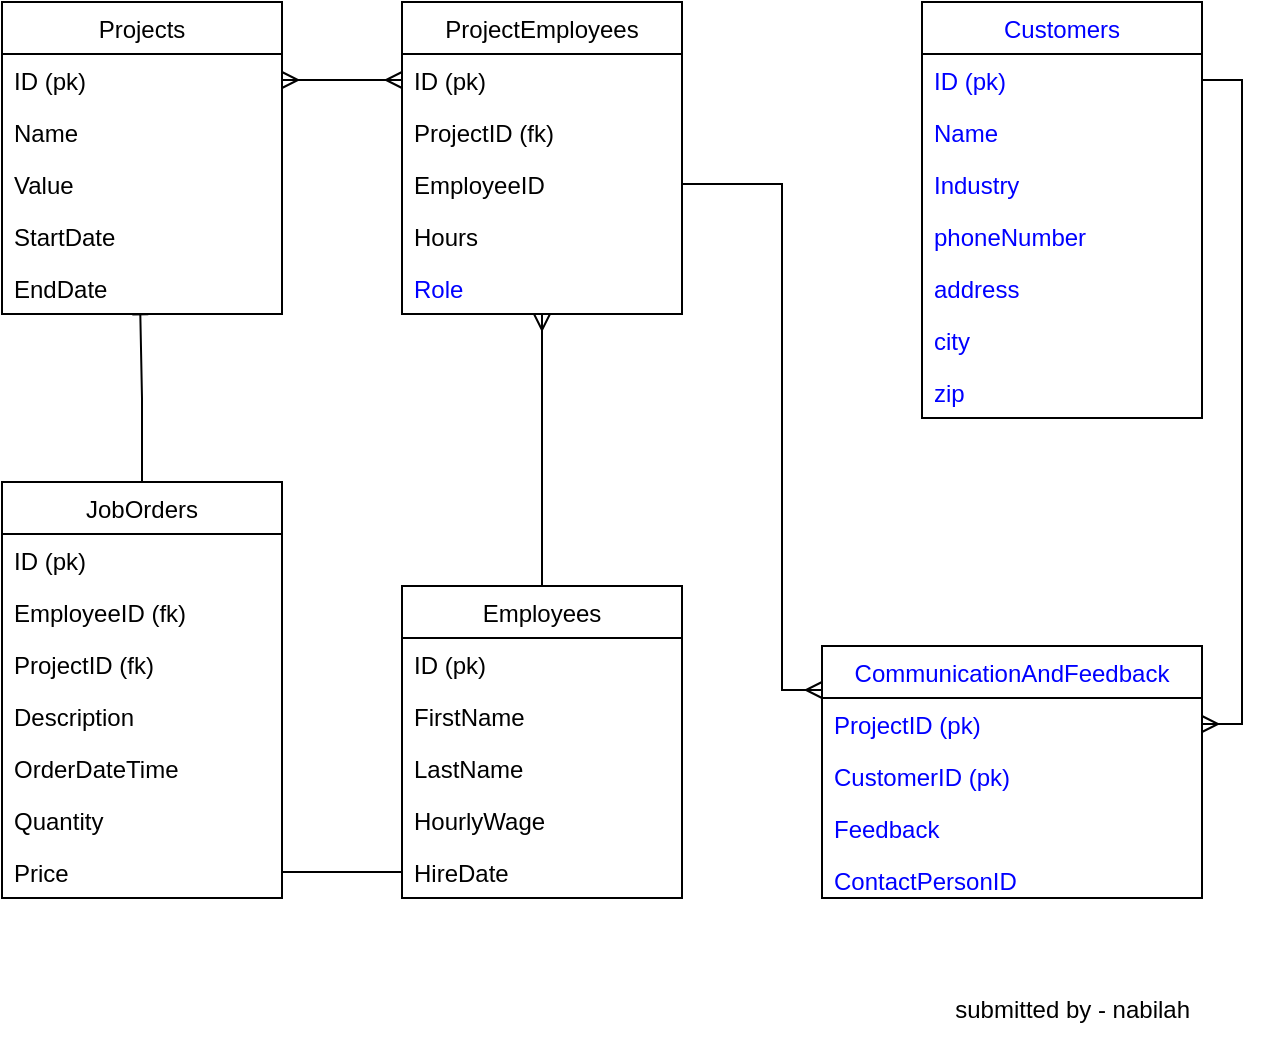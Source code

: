 <mxfile version="16.6.5" type="github">
  <diagram id="C5RBs43oDa-KdzZeNtuy" name="Page-1">
    <mxGraphModel dx="1038" dy="524" grid="1" gridSize="10" guides="1" tooltips="1" connect="1" arrows="1" fold="1" page="1" pageScale="1" pageWidth="827" pageHeight="1169" math="0" shadow="0">
      <root>
        <mxCell id="WIyWlLk6GJQsqaUBKTNV-0" />
        <mxCell id="WIyWlLk6GJQsqaUBKTNV-1" parent="WIyWlLk6GJQsqaUBKTNV-0" />
        <mxCell id="tukEbyryO6CjF0z3qokf-2" value="Projects" style="swimlane;fontStyle=0;childLayout=stackLayout;horizontal=1;startSize=26;fillColor=none;horizontalStack=0;resizeParent=1;resizeParentMax=0;resizeLast=0;collapsible=1;marginBottom=0;" vertex="1" parent="WIyWlLk6GJQsqaUBKTNV-1">
          <mxGeometry x="120" y="190" width="140" height="156" as="geometry">
            <mxRectangle x="210" y="170" width="80" height="26" as="alternateBounds" />
          </mxGeometry>
        </mxCell>
        <mxCell id="tukEbyryO6CjF0z3qokf-3" value="ID (pk)" style="text;strokeColor=none;fillColor=none;align=left;verticalAlign=top;spacingLeft=4;spacingRight=4;overflow=hidden;rotatable=0;points=[[0,0.5],[1,0.5]];portConstraint=eastwest;" vertex="1" parent="tukEbyryO6CjF0z3qokf-2">
          <mxGeometry y="26" width="140" height="26" as="geometry" />
        </mxCell>
        <mxCell id="tukEbyryO6CjF0z3qokf-4" value="Name" style="text;strokeColor=none;fillColor=none;align=left;verticalAlign=top;spacingLeft=4;spacingRight=4;overflow=hidden;rotatable=0;points=[[0,0.5],[1,0.5]];portConstraint=eastwest;" vertex="1" parent="tukEbyryO6CjF0z3qokf-2">
          <mxGeometry y="52" width="140" height="26" as="geometry" />
        </mxCell>
        <mxCell id="tukEbyryO6CjF0z3qokf-5" value="Value" style="text;strokeColor=none;fillColor=none;align=left;verticalAlign=top;spacingLeft=4;spacingRight=4;overflow=hidden;rotatable=0;points=[[0,0.5],[1,0.5]];portConstraint=eastwest;" vertex="1" parent="tukEbyryO6CjF0z3qokf-2">
          <mxGeometry y="78" width="140" height="26" as="geometry" />
        </mxCell>
        <mxCell id="tukEbyryO6CjF0z3qokf-6" value="StartDate" style="text;strokeColor=none;fillColor=none;align=left;verticalAlign=top;spacingLeft=4;spacingRight=4;overflow=hidden;rotatable=0;points=[[0,0.5],[1,0.5]];portConstraint=eastwest;" vertex="1" parent="tukEbyryO6CjF0z3qokf-2">
          <mxGeometry y="104" width="140" height="26" as="geometry" />
        </mxCell>
        <mxCell id="tukEbyryO6CjF0z3qokf-7" value="EndDate" style="text;strokeColor=none;fillColor=none;align=left;verticalAlign=top;spacingLeft=4;spacingRight=4;overflow=hidden;rotatable=0;points=[[0,0.5],[1,0.5]];portConstraint=eastwest;" vertex="1" parent="tukEbyryO6CjF0z3qokf-2">
          <mxGeometry y="130" width="140" height="26" as="geometry" />
        </mxCell>
        <mxCell id="tukEbyryO6CjF0z3qokf-53" style="edgeStyle=orthogonalEdgeStyle;rounded=0;orthogonalLoop=1;jettySize=auto;html=1;exitX=0.5;exitY=0;exitDx=0;exitDy=0;entryX=0.494;entryY=1.008;entryDx=0;entryDy=0;entryPerimeter=0;endArrow=baseDash;endFill=0;" edge="1" parent="WIyWlLk6GJQsqaUBKTNV-1" source="tukEbyryO6CjF0z3qokf-8" target="tukEbyryO6CjF0z3qokf-7">
          <mxGeometry relative="1" as="geometry" />
        </mxCell>
        <mxCell id="tukEbyryO6CjF0z3qokf-8" value="JobOrders" style="swimlane;fontStyle=0;childLayout=stackLayout;horizontal=1;startSize=26;fillColor=none;horizontalStack=0;resizeParent=1;resizeParentMax=0;resizeLast=0;collapsible=1;marginBottom=0;" vertex="1" parent="WIyWlLk6GJQsqaUBKTNV-1">
          <mxGeometry x="120" y="430" width="140" height="208" as="geometry">
            <mxRectangle x="210" y="170" width="80" height="26" as="alternateBounds" />
          </mxGeometry>
        </mxCell>
        <mxCell id="tukEbyryO6CjF0z3qokf-9" value="ID (pk)" style="text;strokeColor=none;fillColor=none;align=left;verticalAlign=top;spacingLeft=4;spacingRight=4;overflow=hidden;rotatable=0;points=[[0,0.5],[1,0.5]];portConstraint=eastwest;" vertex="1" parent="tukEbyryO6CjF0z3qokf-8">
          <mxGeometry y="26" width="140" height="26" as="geometry" />
        </mxCell>
        <mxCell id="tukEbyryO6CjF0z3qokf-10" value="EmployeeID (fk)" style="text;strokeColor=none;fillColor=none;align=left;verticalAlign=top;spacingLeft=4;spacingRight=4;overflow=hidden;rotatable=0;points=[[0,0.5],[1,0.5]];portConstraint=eastwest;" vertex="1" parent="tukEbyryO6CjF0z3qokf-8">
          <mxGeometry y="52" width="140" height="26" as="geometry" />
        </mxCell>
        <mxCell id="tukEbyryO6CjF0z3qokf-11" value="ProjectID (fk)" style="text;strokeColor=none;fillColor=none;align=left;verticalAlign=top;spacingLeft=4;spacingRight=4;overflow=hidden;rotatable=0;points=[[0,0.5],[1,0.5]];portConstraint=eastwest;" vertex="1" parent="tukEbyryO6CjF0z3qokf-8">
          <mxGeometry y="78" width="140" height="26" as="geometry" />
        </mxCell>
        <mxCell id="tukEbyryO6CjF0z3qokf-12" value="Description" style="text;strokeColor=none;fillColor=none;align=left;verticalAlign=top;spacingLeft=4;spacingRight=4;overflow=hidden;rotatable=0;points=[[0,0.5],[1,0.5]];portConstraint=eastwest;" vertex="1" parent="tukEbyryO6CjF0z3qokf-8">
          <mxGeometry y="104" width="140" height="26" as="geometry" />
        </mxCell>
        <mxCell id="tukEbyryO6CjF0z3qokf-13" value="OrderDateTime" style="text;strokeColor=none;fillColor=none;align=left;verticalAlign=top;spacingLeft=4;spacingRight=4;overflow=hidden;rotatable=0;points=[[0,0.5],[1,0.5]];portConstraint=eastwest;" vertex="1" parent="tukEbyryO6CjF0z3qokf-8">
          <mxGeometry y="130" width="140" height="26" as="geometry" />
        </mxCell>
        <mxCell id="tukEbyryO6CjF0z3qokf-14" value="Quantity" style="text;strokeColor=none;fillColor=none;align=left;verticalAlign=top;spacingLeft=4;spacingRight=4;overflow=hidden;rotatable=0;points=[[0,0.5],[1,0.5]];portConstraint=eastwest;" vertex="1" parent="tukEbyryO6CjF0z3qokf-8">
          <mxGeometry y="156" width="140" height="26" as="geometry" />
        </mxCell>
        <mxCell id="tukEbyryO6CjF0z3qokf-15" value="Price" style="text;strokeColor=none;fillColor=none;align=left;verticalAlign=top;spacingLeft=4;spacingRight=4;overflow=hidden;rotatable=0;points=[[0,0.5],[1,0.5]];portConstraint=eastwest;" vertex="1" parent="tukEbyryO6CjF0z3qokf-8">
          <mxGeometry y="182" width="140" height="26" as="geometry" />
        </mxCell>
        <mxCell id="tukEbyryO6CjF0z3qokf-58" style="edgeStyle=orthogonalEdgeStyle;rounded=0;orthogonalLoop=1;jettySize=auto;html=1;exitX=0.5;exitY=0;exitDx=0;exitDy=0;entryX=0.5;entryY=1;entryDx=0;entryDy=0;endArrow=ERmany;endFill=0;" edge="1" parent="WIyWlLk6GJQsqaUBKTNV-1" source="tukEbyryO6CjF0z3qokf-16" target="tukEbyryO6CjF0z3qokf-22">
          <mxGeometry relative="1" as="geometry" />
        </mxCell>
        <mxCell id="tukEbyryO6CjF0z3qokf-16" value="Employees" style="swimlane;fontStyle=0;childLayout=stackLayout;horizontal=1;startSize=26;fillColor=none;horizontalStack=0;resizeParent=1;resizeParentMax=0;resizeLast=0;collapsible=1;marginBottom=0;" vertex="1" parent="WIyWlLk6GJQsqaUBKTNV-1">
          <mxGeometry x="320" y="482" width="140" height="156" as="geometry">
            <mxRectangle x="210" y="170" width="80" height="26" as="alternateBounds" />
          </mxGeometry>
        </mxCell>
        <mxCell id="tukEbyryO6CjF0z3qokf-17" value="ID (pk)" style="text;strokeColor=none;fillColor=none;align=left;verticalAlign=top;spacingLeft=4;spacingRight=4;overflow=hidden;rotatable=0;points=[[0,0.5],[1,0.5]];portConstraint=eastwest;" vertex="1" parent="tukEbyryO6CjF0z3qokf-16">
          <mxGeometry y="26" width="140" height="26" as="geometry" />
        </mxCell>
        <mxCell id="tukEbyryO6CjF0z3qokf-18" value="FirstName" style="text;strokeColor=none;fillColor=none;align=left;verticalAlign=top;spacingLeft=4;spacingRight=4;overflow=hidden;rotatable=0;points=[[0,0.5],[1,0.5]];portConstraint=eastwest;" vertex="1" parent="tukEbyryO6CjF0z3qokf-16">
          <mxGeometry y="52" width="140" height="26" as="geometry" />
        </mxCell>
        <mxCell id="tukEbyryO6CjF0z3qokf-19" value="LastName" style="text;strokeColor=none;fillColor=none;align=left;verticalAlign=top;spacingLeft=4;spacingRight=4;overflow=hidden;rotatable=0;points=[[0,0.5],[1,0.5]];portConstraint=eastwest;" vertex="1" parent="tukEbyryO6CjF0z3qokf-16">
          <mxGeometry y="78" width="140" height="26" as="geometry" />
        </mxCell>
        <mxCell id="tukEbyryO6CjF0z3qokf-20" value="HourlyWage" style="text;strokeColor=none;fillColor=none;align=left;verticalAlign=top;spacingLeft=4;spacingRight=4;overflow=hidden;rotatable=0;points=[[0,0.5],[1,0.5]];portConstraint=eastwest;" vertex="1" parent="tukEbyryO6CjF0z3qokf-16">
          <mxGeometry y="104" width="140" height="26" as="geometry" />
        </mxCell>
        <mxCell id="tukEbyryO6CjF0z3qokf-21" value="HireDate" style="text;strokeColor=none;fillColor=none;align=left;verticalAlign=top;spacingLeft=4;spacingRight=4;overflow=hidden;rotatable=0;points=[[0,0.5],[1,0.5]];portConstraint=eastwest;" vertex="1" parent="tukEbyryO6CjF0z3qokf-16">
          <mxGeometry y="130" width="140" height="26" as="geometry" />
        </mxCell>
        <mxCell id="tukEbyryO6CjF0z3qokf-22" value="ProjectEmployees" style="swimlane;fontStyle=0;childLayout=stackLayout;horizontal=1;startSize=26;fillColor=none;horizontalStack=0;resizeParent=1;resizeParentMax=0;resizeLast=0;collapsible=1;marginBottom=0;" vertex="1" parent="WIyWlLk6GJQsqaUBKTNV-1">
          <mxGeometry x="320" y="190" width="140" height="156" as="geometry">
            <mxRectangle x="210" y="170" width="80" height="26" as="alternateBounds" />
          </mxGeometry>
        </mxCell>
        <mxCell id="tukEbyryO6CjF0z3qokf-23" value="ID (pk)" style="text;strokeColor=none;fillColor=none;align=left;verticalAlign=top;spacingLeft=4;spacingRight=4;overflow=hidden;rotatable=0;points=[[0,0.5],[1,0.5]];portConstraint=eastwest;" vertex="1" parent="tukEbyryO6CjF0z3qokf-22">
          <mxGeometry y="26" width="140" height="26" as="geometry" />
        </mxCell>
        <mxCell id="tukEbyryO6CjF0z3qokf-24" value="ProjectID (fk)" style="text;strokeColor=none;fillColor=none;align=left;verticalAlign=top;spacingLeft=4;spacingRight=4;overflow=hidden;rotatable=0;points=[[0,0.5],[1,0.5]];portConstraint=eastwest;" vertex="1" parent="tukEbyryO6CjF0z3qokf-22">
          <mxGeometry y="52" width="140" height="26" as="geometry" />
        </mxCell>
        <mxCell id="tukEbyryO6CjF0z3qokf-25" value="EmployeeID" style="text;strokeColor=none;fillColor=none;align=left;verticalAlign=top;spacingLeft=4;spacingRight=4;overflow=hidden;rotatable=0;points=[[0,0.5],[1,0.5]];portConstraint=eastwest;" vertex="1" parent="tukEbyryO6CjF0z3qokf-22">
          <mxGeometry y="78" width="140" height="26" as="geometry" />
        </mxCell>
        <mxCell id="tukEbyryO6CjF0z3qokf-27" value="Hours" style="text;strokeColor=none;fillColor=none;align=left;verticalAlign=top;spacingLeft=4;spacingRight=4;overflow=hidden;rotatable=0;points=[[0,0.5],[1,0.5]];portConstraint=eastwest;" vertex="1" parent="tukEbyryO6CjF0z3qokf-22">
          <mxGeometry y="104" width="140" height="26" as="geometry" />
        </mxCell>
        <mxCell id="tukEbyryO6CjF0z3qokf-52" value="Role" style="text;align=left;verticalAlign=top;spacingLeft=4;spacingRight=4;overflow=hidden;rotatable=0;points=[[0,0.5],[1,0.5]];portConstraint=eastwest;fontColor=#0000FF;" vertex="1" parent="tukEbyryO6CjF0z3qokf-22">
          <mxGeometry y="130" width="140" height="26" as="geometry" />
        </mxCell>
        <mxCell id="tukEbyryO6CjF0z3qokf-28" value="Customers" style="swimlane;fontStyle=0;childLayout=stackLayout;horizontal=1;startSize=26;horizontalStack=0;resizeParent=1;resizeParentMax=0;resizeLast=0;collapsible=1;marginBottom=0;fontColor=#0000FF;" vertex="1" parent="WIyWlLk6GJQsqaUBKTNV-1">
          <mxGeometry x="580" y="190" width="140" height="208" as="geometry">
            <mxRectangle x="210" y="170" width="80" height="26" as="alternateBounds" />
          </mxGeometry>
        </mxCell>
        <mxCell id="tukEbyryO6CjF0z3qokf-29" value="ID (pk)" style="text;strokeColor=none;fillColor=none;align=left;verticalAlign=top;spacingLeft=4;spacingRight=4;overflow=hidden;rotatable=0;points=[[0,0.5],[1,0.5]];portConstraint=eastwest;fontColor=#0000FF;" vertex="1" parent="tukEbyryO6CjF0z3qokf-28">
          <mxGeometry y="26" width="140" height="26" as="geometry" />
        </mxCell>
        <mxCell id="tukEbyryO6CjF0z3qokf-30" value="Name" style="text;strokeColor=none;fillColor=none;align=left;verticalAlign=top;spacingLeft=4;spacingRight=4;overflow=hidden;rotatable=0;points=[[0,0.5],[1,0.5]];portConstraint=eastwest;fontColor=#0000FF;" vertex="1" parent="tukEbyryO6CjF0z3qokf-28">
          <mxGeometry y="52" width="140" height="26" as="geometry" />
        </mxCell>
        <mxCell id="tukEbyryO6CjF0z3qokf-31" value="Industry" style="text;strokeColor=none;fillColor=none;align=left;verticalAlign=top;spacingLeft=4;spacingRight=4;overflow=hidden;rotatable=0;points=[[0,0.5],[1,0.5]];portConstraint=eastwest;fontColor=#0000FF;" vertex="1" parent="tukEbyryO6CjF0z3qokf-28">
          <mxGeometry y="78" width="140" height="26" as="geometry" />
        </mxCell>
        <mxCell id="tukEbyryO6CjF0z3qokf-32" value="phoneNumber" style="text;strokeColor=none;fillColor=none;align=left;verticalAlign=top;spacingLeft=4;spacingRight=4;overflow=hidden;rotatable=0;points=[[0,0.5],[1,0.5]];portConstraint=eastwest;fontColor=#0000FF;" vertex="1" parent="tukEbyryO6CjF0z3qokf-28">
          <mxGeometry y="104" width="140" height="26" as="geometry" />
        </mxCell>
        <mxCell id="tukEbyryO6CjF0z3qokf-33" value="address" style="text;strokeColor=none;fillColor=none;align=left;verticalAlign=top;spacingLeft=4;spacingRight=4;overflow=hidden;rotatable=0;points=[[0,0.5],[1,0.5]];portConstraint=eastwest;fontColor=#0000FF;" vertex="1" parent="tukEbyryO6CjF0z3qokf-28">
          <mxGeometry y="130" width="140" height="26" as="geometry" />
        </mxCell>
        <mxCell id="tukEbyryO6CjF0z3qokf-34" value="city" style="text;strokeColor=none;fillColor=none;align=left;verticalAlign=top;spacingLeft=4;spacingRight=4;overflow=hidden;rotatable=0;points=[[0,0.5],[1,0.5]];portConstraint=eastwest;fontColor=#0000FF;" vertex="1" parent="tukEbyryO6CjF0z3qokf-28">
          <mxGeometry y="156" width="140" height="26" as="geometry" />
        </mxCell>
        <mxCell id="tukEbyryO6CjF0z3qokf-35" value="zip" style="text;strokeColor=none;fillColor=none;align=left;verticalAlign=top;spacingLeft=4;spacingRight=4;overflow=hidden;rotatable=0;points=[[0,0.5],[1,0.5]];portConstraint=eastwest;fontColor=#0000FF;" vertex="1" parent="tukEbyryO6CjF0z3qokf-28">
          <mxGeometry y="182" width="140" height="26" as="geometry" />
        </mxCell>
        <mxCell id="tukEbyryO6CjF0z3qokf-36" value="CommunicationAndFeedback" style="swimlane;fontStyle=0;childLayout=stackLayout;horizontal=1;startSize=26;fillColor=none;horizontalStack=0;resizeParent=1;resizeParentMax=0;resizeLast=0;collapsible=1;marginBottom=0;fontColor=#0000FF;" vertex="1" parent="WIyWlLk6GJQsqaUBKTNV-1">
          <mxGeometry x="530" y="512" width="190" height="126" as="geometry">
            <mxRectangle x="210" y="170" width="80" height="26" as="alternateBounds" />
          </mxGeometry>
        </mxCell>
        <mxCell id="tukEbyryO6CjF0z3qokf-37" value="ProjectID (pk)" style="text;strokeColor=none;fillColor=none;align=left;verticalAlign=top;spacingLeft=4;spacingRight=4;overflow=hidden;rotatable=0;points=[[0,0.5],[1,0.5]];portConstraint=eastwest;fontColor=#0000FF;" vertex="1" parent="tukEbyryO6CjF0z3qokf-36">
          <mxGeometry y="26" width="190" height="26" as="geometry" />
        </mxCell>
        <mxCell id="tukEbyryO6CjF0z3qokf-44" value="CustomerID (pk)" style="text;strokeColor=none;fillColor=none;align=left;verticalAlign=top;spacingLeft=4;spacingRight=4;overflow=hidden;rotatable=0;points=[[0,0.5],[1,0.5]];portConstraint=eastwest;fontColor=#0000FF;" vertex="1" parent="tukEbyryO6CjF0z3qokf-36">
          <mxGeometry y="52" width="190" height="26" as="geometry" />
        </mxCell>
        <mxCell id="tukEbyryO6CjF0z3qokf-38" value="Feedback" style="text;strokeColor=none;fillColor=none;align=left;verticalAlign=top;spacingLeft=4;spacingRight=4;overflow=hidden;rotatable=0;points=[[0,0.5],[1,0.5]];portConstraint=eastwest;fontColor=#0000FF;" vertex="1" parent="tukEbyryO6CjF0z3qokf-36">
          <mxGeometry y="78" width="190" height="26" as="geometry" />
        </mxCell>
        <mxCell id="tukEbyryO6CjF0z3qokf-39" value="ContactPersonID" style="text;strokeColor=none;fillColor=none;align=left;verticalAlign=top;spacingLeft=4;spacingRight=4;overflow=hidden;rotatable=0;points=[[0,0.5],[1,0.5]];portConstraint=eastwest;fontColor=#0000FF;" vertex="1" parent="tukEbyryO6CjF0z3qokf-36">
          <mxGeometry y="104" width="190" height="22" as="geometry" />
        </mxCell>
        <mxCell id="tukEbyryO6CjF0z3qokf-54" style="edgeStyle=orthogonalEdgeStyle;rounded=0;orthogonalLoop=1;jettySize=auto;html=1;exitX=1;exitY=0.5;exitDx=0;exitDy=0;entryX=1;entryY=0.5;entryDx=0;entryDy=0;endArrow=ERmany;endFill=0;" edge="1" parent="WIyWlLk6GJQsqaUBKTNV-1" source="tukEbyryO6CjF0z3qokf-29" target="tukEbyryO6CjF0z3qokf-37">
          <mxGeometry relative="1" as="geometry" />
        </mxCell>
        <mxCell id="tukEbyryO6CjF0z3qokf-55" style="edgeStyle=orthogonalEdgeStyle;rounded=0;orthogonalLoop=1;jettySize=auto;html=1;exitX=1;exitY=0.5;exitDx=0;exitDy=0;endArrow=ERmany;endFill=0;" edge="1" parent="WIyWlLk6GJQsqaUBKTNV-1" source="tukEbyryO6CjF0z3qokf-25">
          <mxGeometry relative="1" as="geometry">
            <mxPoint x="530" y="534" as="targetPoint" />
            <Array as="points">
              <mxPoint x="510" y="281" />
              <mxPoint x="510" y="534" />
            </Array>
          </mxGeometry>
        </mxCell>
        <mxCell id="tukEbyryO6CjF0z3qokf-56" style="edgeStyle=orthogonalEdgeStyle;rounded=0;orthogonalLoop=1;jettySize=auto;html=1;exitX=1;exitY=0.5;exitDx=0;exitDy=0;entryX=0;entryY=0.5;entryDx=0;entryDy=0;endArrow=baseDash;endFill=0;" edge="1" parent="WIyWlLk6GJQsqaUBKTNV-1" source="tukEbyryO6CjF0z3qokf-15" target="tukEbyryO6CjF0z3qokf-21">
          <mxGeometry relative="1" as="geometry" />
        </mxCell>
        <mxCell id="tukEbyryO6CjF0z3qokf-59" style="edgeStyle=orthogonalEdgeStyle;rounded=0;orthogonalLoop=1;jettySize=auto;html=1;exitX=0;exitY=0.5;exitDx=0;exitDy=0;entryX=1;entryY=0.5;entryDx=0;entryDy=0;endArrow=ERmany;endFill=0;startArrow=ERmany;startFill=0;" edge="1" parent="WIyWlLk6GJQsqaUBKTNV-1" source="tukEbyryO6CjF0z3qokf-23" target="tukEbyryO6CjF0z3qokf-3">
          <mxGeometry relative="1" as="geometry" />
        </mxCell>
        <mxCell id="tukEbyryO6CjF0z3qokf-60" value="submitted by - nabilah" style="text;strokeColor=none;fillColor=none;align=right;verticalAlign=top;spacingLeft=4;spacingRight=4;overflow=hidden;rotatable=0;points=[[0,0.5],[1,0.5]];portConstraint=eastwest;" vertex="1" parent="WIyWlLk6GJQsqaUBKTNV-1">
          <mxGeometry x="470" y="680" width="250" height="26" as="geometry" />
        </mxCell>
      </root>
    </mxGraphModel>
  </diagram>
</mxfile>
